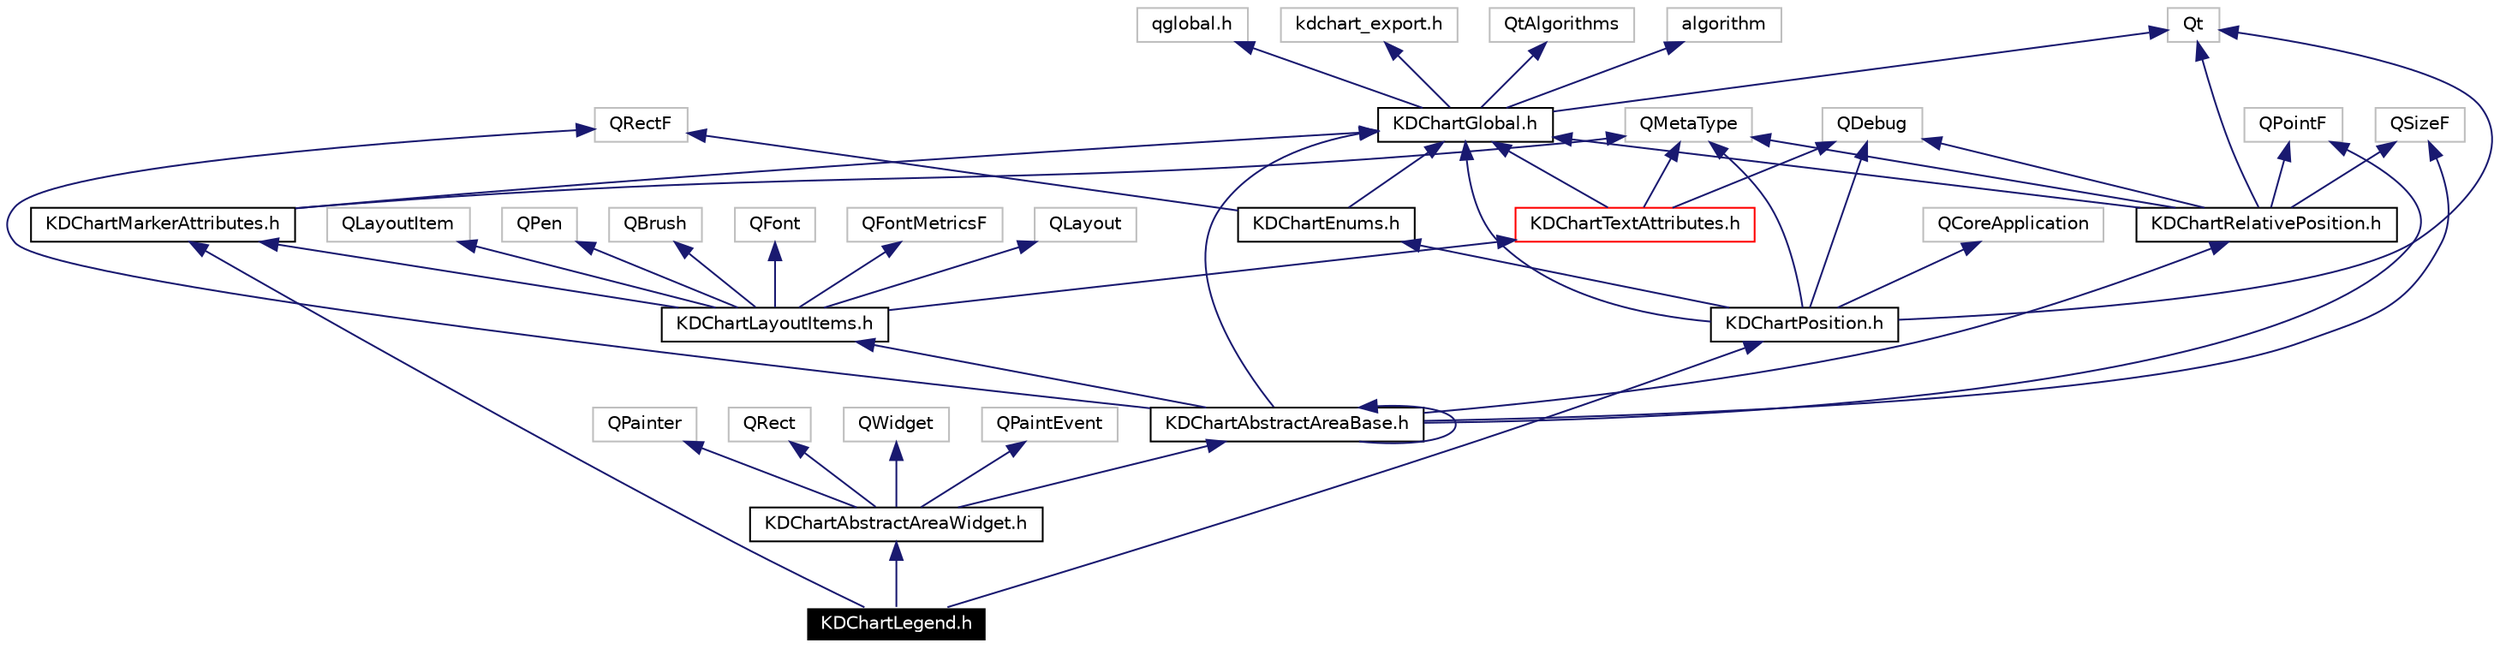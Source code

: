 digraph G
{
  edge [fontname="Helvetica",fontsize=10,labelfontname="Helvetica",labelfontsize=10];
  node [fontname="Helvetica",fontsize=10,shape=record];
  Node1976 [label="KDChartLegend.h",height=0.2,width=0.4,color="white", fillcolor="black", style="filled" fontcolor="white"];
  Node1977 -> Node1976 [dir=back,color="midnightblue",fontsize=10,style="solid",fontname="Helvetica"];
  Node1977 [label="KDChartAbstractAreaWidget.h",height=0.2,width=0.4,color="black",URL="$_k_d_chart_abstract_area_widget_8h.html"];
  Node1978 -> Node1977 [dir=back,color="midnightblue",fontsize=10,style="solid",fontname="Helvetica"];
  Node1978 [label="QWidget",height=0.2,width=0.4,color="grey75"];
  Node1979 -> Node1977 [dir=back,color="midnightblue",fontsize=10,style="solid",fontname="Helvetica"];
  Node1979 [label="QPaintEvent",height=0.2,width=0.4,color="grey75"];
  Node1980 -> Node1977 [dir=back,color="midnightblue",fontsize=10,style="solid",fontname="Helvetica"];
  Node1980 [label="QPainter",height=0.2,width=0.4,color="grey75"];
  Node1981 -> Node1977 [dir=back,color="midnightblue",fontsize=10,style="solid",fontname="Helvetica"];
  Node1981 [label="QRect",height=0.2,width=0.4,color="grey75"];
  Node1982 -> Node1977 [dir=back,color="midnightblue",fontsize=10,style="solid",fontname="Helvetica"];
  Node1982 [label="KDChartAbstractAreaBase.h",height=0.2,width=0.4,color="black",URL="$_k_d_chart_abstract_area_base_8h.html"];
  Node1983 -> Node1982 [dir=back,color="midnightblue",fontsize=10,style="solid",fontname="Helvetica"];
  Node1983 [label="QPointF",height=0.2,width=0.4,color="grey75"];
  Node1984 -> Node1982 [dir=back,color="midnightblue",fontsize=10,style="solid",fontname="Helvetica"];
  Node1984 [label="QSizeF",height=0.2,width=0.4,color="grey75"];
  Node1985 -> Node1982 [dir=back,color="midnightblue",fontsize=10,style="solid",fontname="Helvetica"];
  Node1985 [label="QRectF",height=0.2,width=0.4,color="grey75"];
  Node1986 -> Node1982 [dir=back,color="midnightblue",fontsize=10,style="solid",fontname="Helvetica"];
  Node1986 [label="KDChartGlobal.h",height=0.2,width=0.4,color="black",URL="$_k_d_chart_global_8h.html"];
  Node1987 -> Node1986 [dir=back,color="midnightblue",fontsize=10,style="solid",fontname="Helvetica"];
  Node1987 [label="qglobal.h",height=0.2,width=0.4,color="grey75"];
  Node1988 -> Node1986 [dir=back,color="midnightblue",fontsize=10,style="solid",fontname="Helvetica"];
  Node1988 [label="kdchart_export.h",height=0.2,width=0.4,color="grey75"];
  Node1989 -> Node1986 [dir=back,color="midnightblue",fontsize=10,style="solid",fontname="Helvetica"];
  Node1989 [label="QtAlgorithms",height=0.2,width=0.4,color="grey75"];
  Node1990 -> Node1986 [dir=back,color="midnightblue",fontsize=10,style="solid",fontname="Helvetica"];
  Node1990 [label="algorithm",height=0.2,width=0.4,color="grey75"];
  Node1991 -> Node1986 [dir=back,color="midnightblue",fontsize=10,style="solid",fontname="Helvetica"];
  Node1991 [label="Qt",height=0.2,width=0.4,color="grey75"];
  Node1992 -> Node1982 [dir=back,color="midnightblue",fontsize=10,style="solid",fontname="Helvetica"];
  Node1992 [label="KDChartLayoutItems.h",height=0.2,width=0.4,color="black",URL="$_k_d_chart_layout_items_8h.html"];
  Node1993 -> Node1992 [dir=back,color="midnightblue",fontsize=10,style="solid",fontname="Helvetica"];
  Node1993 [label="QBrush",height=0.2,width=0.4,color="grey75"];
  Node1994 -> Node1992 [dir=back,color="midnightblue",fontsize=10,style="solid",fontname="Helvetica"];
  Node1994 [label="QFont",height=0.2,width=0.4,color="grey75"];
  Node1995 -> Node1992 [dir=back,color="midnightblue",fontsize=10,style="solid",fontname="Helvetica"];
  Node1995 [label="QFontMetricsF",height=0.2,width=0.4,color="grey75"];
  Node1996 -> Node1992 [dir=back,color="midnightblue",fontsize=10,style="solid",fontname="Helvetica"];
  Node1996 [label="QLayout",height=0.2,width=0.4,color="grey75"];
  Node1997 -> Node1992 [dir=back,color="midnightblue",fontsize=10,style="solid",fontname="Helvetica"];
  Node1997 [label="QLayoutItem",height=0.2,width=0.4,color="grey75"];
  Node1998 -> Node1992 [dir=back,color="midnightblue",fontsize=10,style="solid",fontname="Helvetica"];
  Node1998 [label="QPen",height=0.2,width=0.4,color="grey75"];
  Node1999 -> Node1992 [dir=back,color="midnightblue",fontsize=10,style="solid",fontname="Helvetica"];
  Node1999 [label="KDChartTextAttributes.h",height=0.2,width=0.4,color="red",URL="$_k_d_chart_text_attributes_8h.html"];
  Node2000 -> Node1999 [dir=back,color="midnightblue",fontsize=10,style="solid",fontname="Helvetica"];
  Node2000 [label="QDebug",height=0.2,width=0.4,color="grey75"];
  Node2001 -> Node1999 [dir=back,color="midnightblue",fontsize=10,style="solid",fontname="Helvetica"];
  Node2001 [label="QMetaType",height=0.2,width=0.4,color="grey75"];
  Node1986 -> Node1999 [dir=back,color="midnightblue",fontsize=10,style="solid",fontname="Helvetica"];
  Node2007 -> Node1992 [dir=back,color="midnightblue",fontsize=10,style="solid",fontname="Helvetica"];
  Node2007 [label="KDChartMarkerAttributes.h",height=0.2,width=0.4,color="black",URL="$_k_d_chart_marker_attributes_8h.html"];
  Node2001 -> Node2007 [dir=back,color="midnightblue",fontsize=10,style="solid",fontname="Helvetica"];
  Node1986 -> Node2007 [dir=back,color="midnightblue",fontsize=10,style="solid",fontname="Helvetica"];
  Node2008 -> Node1982 [dir=back,color="midnightblue",fontsize=10,style="solid",fontname="Helvetica"];
  Node2008 [label="KDChartRelativePosition.h",height=0.2,width=0.4,color="black",URL="$_k_d_chart_relative_position_8h.html"];
  Node2000 -> Node2008 [dir=back,color="midnightblue",fontsize=10,style="solid",fontname="Helvetica"];
  Node2001 -> Node2008 [dir=back,color="midnightblue",fontsize=10,style="solid",fontname="Helvetica"];
  Node1991 -> Node2008 [dir=back,color="midnightblue",fontsize=10,style="solid",fontname="Helvetica"];
  Node1983 -> Node2008 [dir=back,color="midnightblue",fontsize=10,style="solid",fontname="Helvetica"];
  Node1984 -> Node2008 [dir=back,color="midnightblue",fontsize=10,style="solid",fontname="Helvetica"];
  Node1986 -> Node2008 [dir=back,color="midnightblue",fontsize=10,style="solid",fontname="Helvetica"];
  Node1982 -> Node1982 [dir=back,color="midnightblue",fontsize=10,style="solid",fontname="Helvetica"];
  Node2009 -> Node1976 [dir=back,color="midnightblue",fontsize=10,style="solid",fontname="Helvetica"];
  Node2009 [label="KDChartPosition.h",height=0.2,width=0.4,color="black",URL="$_k_d_chart_position_8h.html"];
  Node2000 -> Node2009 [dir=back,color="midnightblue",fontsize=10,style="solid",fontname="Helvetica"];
  Node1991 -> Node2009 [dir=back,color="midnightblue",fontsize=10,style="solid",fontname="Helvetica"];
  Node2001 -> Node2009 [dir=back,color="midnightblue",fontsize=10,style="solid",fontname="Helvetica"];
  Node2010 -> Node2009 [dir=back,color="midnightblue",fontsize=10,style="solid",fontname="Helvetica"];
  Node2010 [label="QCoreApplication",height=0.2,width=0.4,color="grey75"];
  Node1986 -> Node2009 [dir=back,color="midnightblue",fontsize=10,style="solid",fontname="Helvetica"];
  Node2004 -> Node2009 [dir=back,color="midnightblue",fontsize=10,style="solid",fontname="Helvetica"];
  Node2004 [label="KDChartEnums.h",height=0.2,width=0.4,color="black",URL="$_k_d_chart_enums_8h.html"];
  Node1986 -> Node2004 [dir=back,color="midnightblue",fontsize=10,style="solid",fontname="Helvetica"];
  Node1985 -> Node2004 [dir=back,color="midnightblue",fontsize=10,style="solid",fontname="Helvetica"];
  Node2007 -> Node1976 [dir=back,color="midnightblue",fontsize=10,style="solid",fontname="Helvetica"];
}
